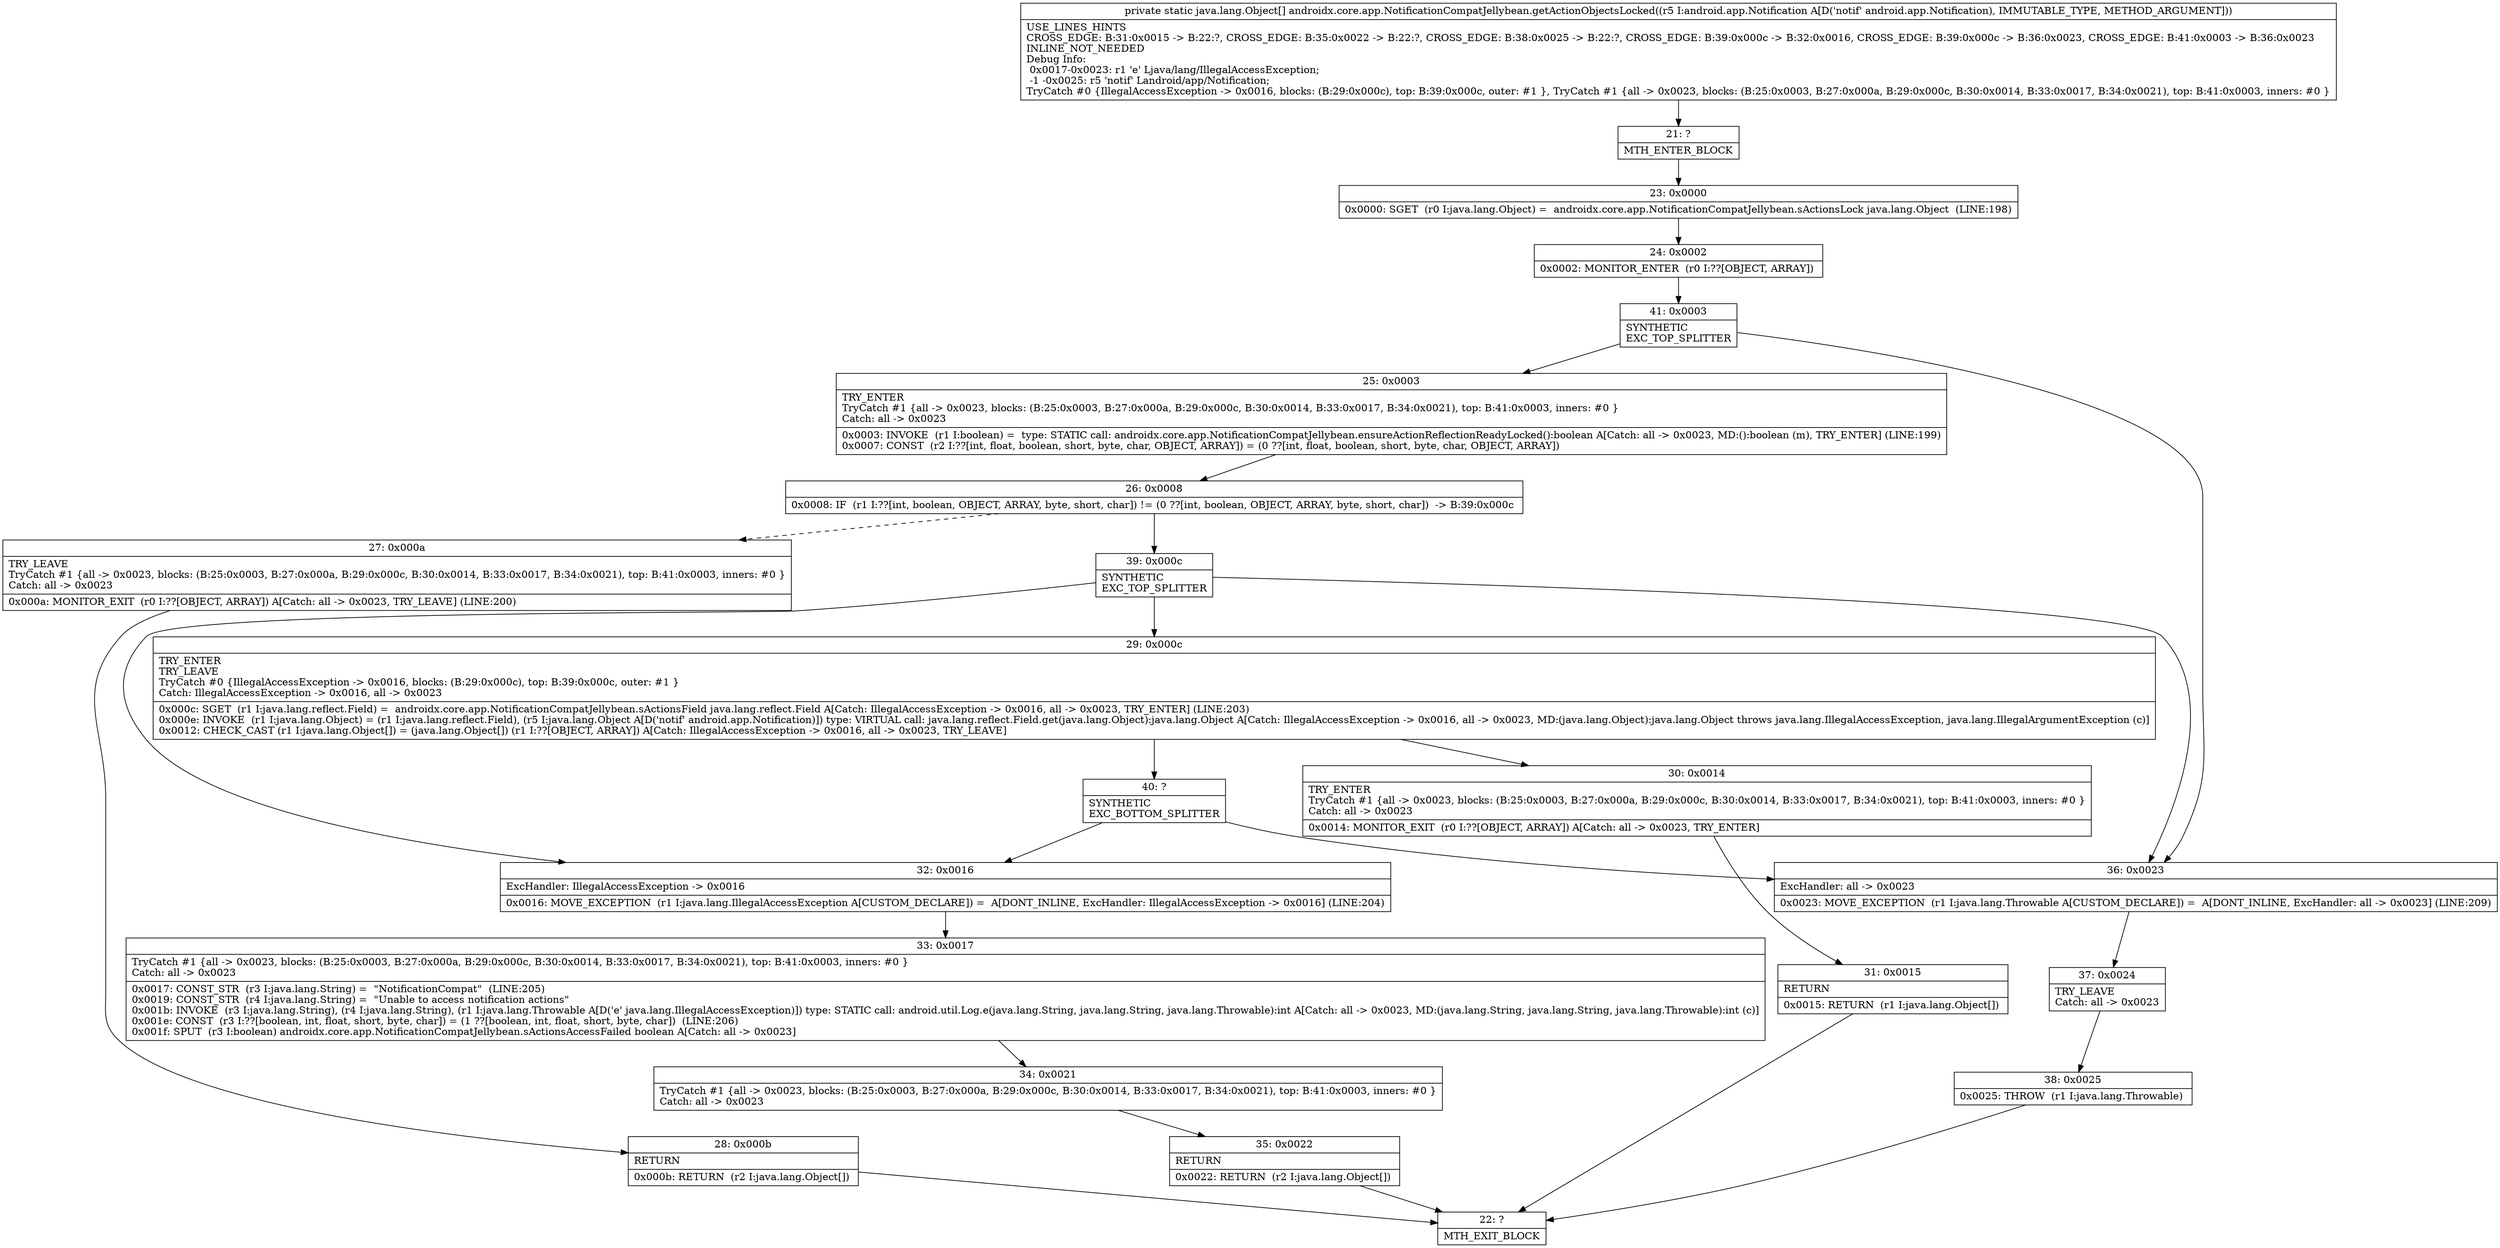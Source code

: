 digraph "CFG forandroidx.core.app.NotificationCompatJellybean.getActionObjectsLocked(Landroid\/app\/Notification;)[Ljava\/lang\/Object;" {
Node_21 [shape=record,label="{21\:\ ?|MTH_ENTER_BLOCK\l}"];
Node_23 [shape=record,label="{23\:\ 0x0000|0x0000: SGET  (r0 I:java.lang.Object) =  androidx.core.app.NotificationCompatJellybean.sActionsLock java.lang.Object  (LINE:198)\l}"];
Node_24 [shape=record,label="{24\:\ 0x0002|0x0002: MONITOR_ENTER  (r0 I:??[OBJECT, ARRAY]) \l}"];
Node_41 [shape=record,label="{41\:\ 0x0003|SYNTHETIC\lEXC_TOP_SPLITTER\l}"];
Node_25 [shape=record,label="{25\:\ 0x0003|TRY_ENTER\lTryCatch #1 \{all \-\> 0x0023, blocks: (B:25:0x0003, B:27:0x000a, B:29:0x000c, B:30:0x0014, B:33:0x0017, B:34:0x0021), top: B:41:0x0003, inners: #0 \}\lCatch: all \-\> 0x0023\l|0x0003: INVOKE  (r1 I:boolean) =  type: STATIC call: androidx.core.app.NotificationCompatJellybean.ensureActionReflectionReadyLocked():boolean A[Catch: all \-\> 0x0023, MD:():boolean (m), TRY_ENTER] (LINE:199)\l0x0007: CONST  (r2 I:??[int, float, boolean, short, byte, char, OBJECT, ARRAY]) = (0 ??[int, float, boolean, short, byte, char, OBJECT, ARRAY]) \l}"];
Node_26 [shape=record,label="{26\:\ 0x0008|0x0008: IF  (r1 I:??[int, boolean, OBJECT, ARRAY, byte, short, char]) != (0 ??[int, boolean, OBJECT, ARRAY, byte, short, char])  \-\> B:39:0x000c \l}"];
Node_27 [shape=record,label="{27\:\ 0x000a|TRY_LEAVE\lTryCatch #1 \{all \-\> 0x0023, blocks: (B:25:0x0003, B:27:0x000a, B:29:0x000c, B:30:0x0014, B:33:0x0017, B:34:0x0021), top: B:41:0x0003, inners: #0 \}\lCatch: all \-\> 0x0023\l|0x000a: MONITOR_EXIT  (r0 I:??[OBJECT, ARRAY]) A[Catch: all \-\> 0x0023, TRY_LEAVE] (LINE:200)\l}"];
Node_28 [shape=record,label="{28\:\ 0x000b|RETURN\l|0x000b: RETURN  (r2 I:java.lang.Object[]) \l}"];
Node_22 [shape=record,label="{22\:\ ?|MTH_EXIT_BLOCK\l}"];
Node_39 [shape=record,label="{39\:\ 0x000c|SYNTHETIC\lEXC_TOP_SPLITTER\l}"];
Node_29 [shape=record,label="{29\:\ 0x000c|TRY_ENTER\lTRY_LEAVE\lTryCatch #0 \{IllegalAccessException \-\> 0x0016, blocks: (B:29:0x000c), top: B:39:0x000c, outer: #1 \}\lCatch: IllegalAccessException \-\> 0x0016, all \-\> 0x0023\l|0x000c: SGET  (r1 I:java.lang.reflect.Field) =  androidx.core.app.NotificationCompatJellybean.sActionsField java.lang.reflect.Field A[Catch: IllegalAccessException \-\> 0x0016, all \-\> 0x0023, TRY_ENTER] (LINE:203)\l0x000e: INVOKE  (r1 I:java.lang.Object) = (r1 I:java.lang.reflect.Field), (r5 I:java.lang.Object A[D('notif' android.app.Notification)]) type: VIRTUAL call: java.lang.reflect.Field.get(java.lang.Object):java.lang.Object A[Catch: IllegalAccessException \-\> 0x0016, all \-\> 0x0023, MD:(java.lang.Object):java.lang.Object throws java.lang.IllegalAccessException, java.lang.IllegalArgumentException (c)]\l0x0012: CHECK_CAST (r1 I:java.lang.Object[]) = (java.lang.Object[]) (r1 I:??[OBJECT, ARRAY]) A[Catch: IllegalAccessException \-\> 0x0016, all \-\> 0x0023, TRY_LEAVE]\l}"];
Node_30 [shape=record,label="{30\:\ 0x0014|TRY_ENTER\lTryCatch #1 \{all \-\> 0x0023, blocks: (B:25:0x0003, B:27:0x000a, B:29:0x000c, B:30:0x0014, B:33:0x0017, B:34:0x0021), top: B:41:0x0003, inners: #0 \}\lCatch: all \-\> 0x0023\l|0x0014: MONITOR_EXIT  (r0 I:??[OBJECT, ARRAY]) A[Catch: all \-\> 0x0023, TRY_ENTER]\l}"];
Node_31 [shape=record,label="{31\:\ 0x0015|RETURN\l|0x0015: RETURN  (r1 I:java.lang.Object[]) \l}"];
Node_40 [shape=record,label="{40\:\ ?|SYNTHETIC\lEXC_BOTTOM_SPLITTER\l}"];
Node_32 [shape=record,label="{32\:\ 0x0016|ExcHandler: IllegalAccessException \-\> 0x0016\l|0x0016: MOVE_EXCEPTION  (r1 I:java.lang.IllegalAccessException A[CUSTOM_DECLARE]) =  A[DONT_INLINE, ExcHandler: IllegalAccessException \-\> 0x0016] (LINE:204)\l}"];
Node_33 [shape=record,label="{33\:\ 0x0017|TryCatch #1 \{all \-\> 0x0023, blocks: (B:25:0x0003, B:27:0x000a, B:29:0x000c, B:30:0x0014, B:33:0x0017, B:34:0x0021), top: B:41:0x0003, inners: #0 \}\lCatch: all \-\> 0x0023\l|0x0017: CONST_STR  (r3 I:java.lang.String) =  \"NotificationCompat\"  (LINE:205)\l0x0019: CONST_STR  (r4 I:java.lang.String) =  \"Unable to access notification actions\" \l0x001b: INVOKE  (r3 I:java.lang.String), (r4 I:java.lang.String), (r1 I:java.lang.Throwable A[D('e' java.lang.IllegalAccessException)]) type: STATIC call: android.util.Log.e(java.lang.String, java.lang.String, java.lang.Throwable):int A[Catch: all \-\> 0x0023, MD:(java.lang.String, java.lang.String, java.lang.Throwable):int (c)]\l0x001e: CONST  (r3 I:??[boolean, int, float, short, byte, char]) = (1 ??[boolean, int, float, short, byte, char])  (LINE:206)\l0x001f: SPUT  (r3 I:boolean) androidx.core.app.NotificationCompatJellybean.sActionsAccessFailed boolean A[Catch: all \-\> 0x0023]\l}"];
Node_34 [shape=record,label="{34\:\ 0x0021|TryCatch #1 \{all \-\> 0x0023, blocks: (B:25:0x0003, B:27:0x000a, B:29:0x000c, B:30:0x0014, B:33:0x0017, B:34:0x0021), top: B:41:0x0003, inners: #0 \}\lCatch: all \-\> 0x0023\l}"];
Node_35 [shape=record,label="{35\:\ 0x0022|RETURN\l|0x0022: RETURN  (r2 I:java.lang.Object[]) \l}"];
Node_36 [shape=record,label="{36\:\ 0x0023|ExcHandler: all \-\> 0x0023\l|0x0023: MOVE_EXCEPTION  (r1 I:java.lang.Throwable A[CUSTOM_DECLARE]) =  A[DONT_INLINE, ExcHandler: all \-\> 0x0023] (LINE:209)\l}"];
Node_37 [shape=record,label="{37\:\ 0x0024|TRY_LEAVE\lCatch: all \-\> 0x0023\l}"];
Node_38 [shape=record,label="{38\:\ 0x0025|0x0025: THROW  (r1 I:java.lang.Throwable) \l}"];
MethodNode[shape=record,label="{private static java.lang.Object[] androidx.core.app.NotificationCompatJellybean.getActionObjectsLocked((r5 I:android.app.Notification A[D('notif' android.app.Notification), IMMUTABLE_TYPE, METHOD_ARGUMENT]))  | USE_LINES_HINTS\lCROSS_EDGE: B:31:0x0015 \-\> B:22:?, CROSS_EDGE: B:35:0x0022 \-\> B:22:?, CROSS_EDGE: B:38:0x0025 \-\> B:22:?, CROSS_EDGE: B:39:0x000c \-\> B:32:0x0016, CROSS_EDGE: B:39:0x000c \-\> B:36:0x0023, CROSS_EDGE: B:41:0x0003 \-\> B:36:0x0023\lINLINE_NOT_NEEDED\lDebug Info:\l  0x0017\-0x0023: r1 'e' Ljava\/lang\/IllegalAccessException;\l  \-1 \-0x0025: r5 'notif' Landroid\/app\/Notification;\lTryCatch #0 \{IllegalAccessException \-\> 0x0016, blocks: (B:29:0x000c), top: B:39:0x000c, outer: #1 \}, TryCatch #1 \{all \-\> 0x0023, blocks: (B:25:0x0003, B:27:0x000a, B:29:0x000c, B:30:0x0014, B:33:0x0017, B:34:0x0021), top: B:41:0x0003, inners: #0 \}\l}"];
MethodNode -> Node_21;Node_21 -> Node_23;
Node_23 -> Node_24;
Node_24 -> Node_41;
Node_41 -> Node_25;
Node_41 -> Node_36;
Node_25 -> Node_26;
Node_26 -> Node_27[style=dashed];
Node_26 -> Node_39;
Node_27 -> Node_28;
Node_28 -> Node_22;
Node_39 -> Node_29;
Node_39 -> Node_32;
Node_39 -> Node_36;
Node_29 -> Node_30;
Node_29 -> Node_40;
Node_30 -> Node_31;
Node_31 -> Node_22;
Node_40 -> Node_32;
Node_40 -> Node_36;
Node_32 -> Node_33;
Node_33 -> Node_34;
Node_34 -> Node_35;
Node_35 -> Node_22;
Node_36 -> Node_37;
Node_37 -> Node_38;
Node_38 -> Node_22;
}

